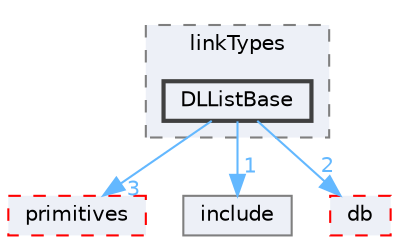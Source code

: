 digraph "src/OpenFOAM/containers/LinkedLists/linkTypes/DLListBase"
{
 // LATEX_PDF_SIZE
  bgcolor="transparent";
  edge [fontname=Helvetica,fontsize=10,labelfontname=Helvetica,labelfontsize=10];
  node [fontname=Helvetica,fontsize=10,shape=box,height=0.2,width=0.4];
  compound=true
  subgraph clusterdir_f5a654e6c94bbb2ec059633496ddb161 {
    graph [ bgcolor="#edf0f7", pencolor="grey50", label="linkTypes", fontname=Helvetica,fontsize=10 style="filled,dashed", URL="dir_f5a654e6c94bbb2ec059633496ddb161.html",tooltip=""]
  dir_cf91791345780c2d42dd69c6782b8528 [label="DLListBase", fillcolor="#edf0f7", color="grey25", style="filled,bold", URL="dir_cf91791345780c2d42dd69c6782b8528.html",tooltip=""];
  }
  dir_3e50f45338116b169052b428016851aa [label="primitives", fillcolor="#edf0f7", color="red", style="filled,dashed", URL="dir_3e50f45338116b169052b428016851aa.html",tooltip=""];
  dir_e954e9f5966bc1c681a414ec8bd0ee15 [label="include", fillcolor="#edf0f7", color="grey50", style="filled", URL="dir_e954e9f5966bc1c681a414ec8bd0ee15.html",tooltip=""];
  dir_63c634f7a7cfd679ac26c67fb30fc32f [label="db", fillcolor="#edf0f7", color="red", style="filled,dashed", URL="dir_63c634f7a7cfd679ac26c67fb30fc32f.html",tooltip=""];
  dir_cf91791345780c2d42dd69c6782b8528->dir_3e50f45338116b169052b428016851aa [headlabel="3", labeldistance=1.5 headhref="dir_000993_003069.html" href="dir_000993_003069.html" color="steelblue1" fontcolor="steelblue1"];
  dir_cf91791345780c2d42dd69c6782b8528->dir_63c634f7a7cfd679ac26c67fb30fc32f [headlabel="2", labeldistance=1.5 headhref="dir_000993_000817.html" href="dir_000993_000817.html" color="steelblue1" fontcolor="steelblue1"];
  dir_cf91791345780c2d42dd69c6782b8528->dir_e954e9f5966bc1c681a414ec8bd0ee15 [headlabel="1", labeldistance=1.5 headhref="dir_000993_001804.html" href="dir_000993_001804.html" color="steelblue1" fontcolor="steelblue1"];
}
